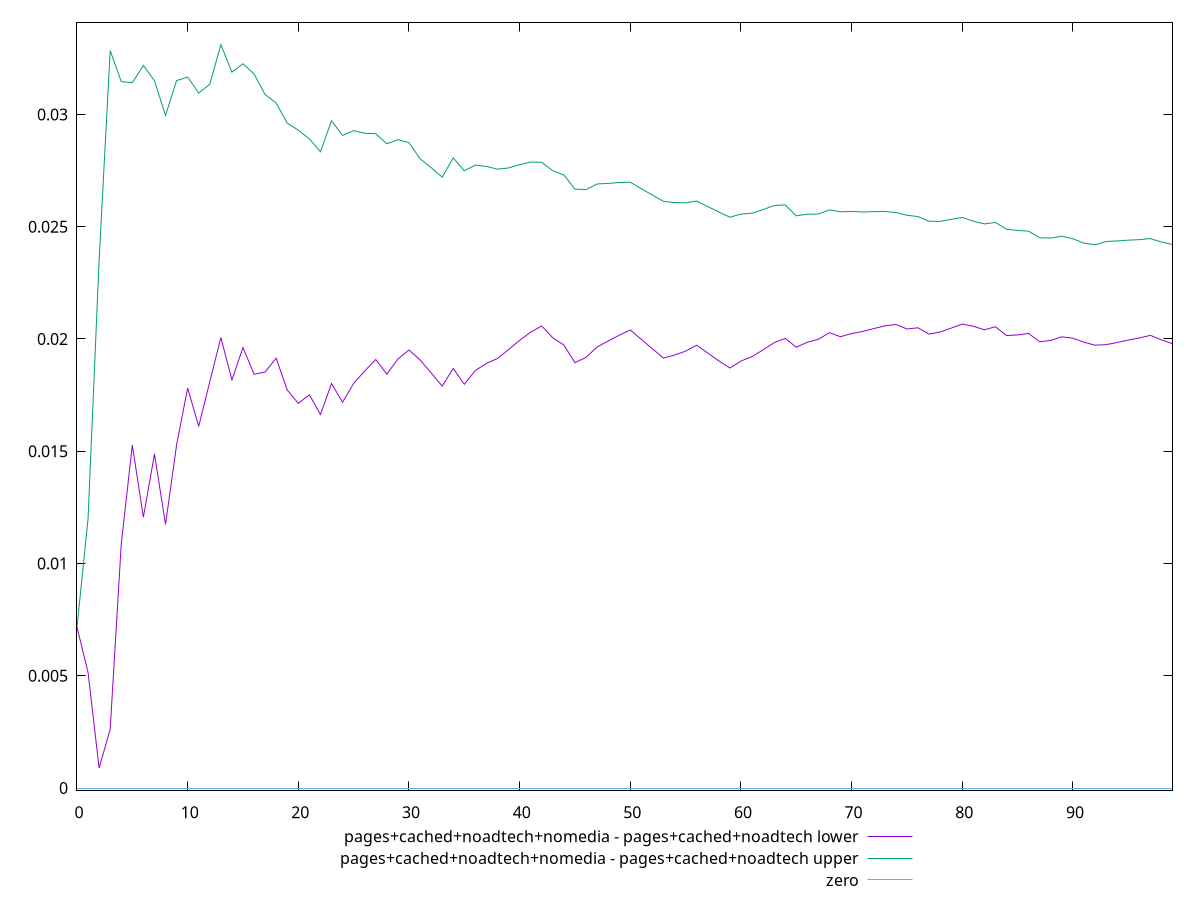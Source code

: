 reset

$pagesCachedNoadtechNomediaPagesCachedNoadtechLower <<EOF
0 0.007167036740792554
1 0.005142051150950976
2 0.0008870716045382941
3 0.0026270771846154672
4 0.010872000408071708
5 0.015269933692259312
6 0.012062649586868006
7 0.014877688493371248
8 0.011745602300415967
9 0.015281244884088559
10 0.01781729456132061
11 0.016107444882351468
12 0.018094769388359355
13 0.020066246806269096
14 0.018179434510279514
15 0.019623001059087663
16 0.018431343934340785
17 0.01852868941744982
18 0.01914424700315545
19 0.01772465158841003
20 0.017136759443872385
21 0.01751463446174203
22 0.01663779027250577
23 0.018016682601536396
24 0.017182138896783217
25 0.018020968979307085
26 0.018575954458623867
27 0.019086264948238146
28 0.01843383235807389
29 0.01911183707933331
30 0.01950960172171022
31 0.01906837407345929
32 0.018495542355464696
33 0.01790236728913007
34 0.01868668832744971
35 0.017982761403803227
36 0.018596669959577844
37 0.018913761057067262
38 0.01913252270918276
39 0.019529130539690104
40 0.019940049123444478
41 0.020307672822308158
42 0.02057925862505594
43 0.020052311776847003
44 0.019732318913932415
45 0.01894367862326543
46 0.019181762925585783
47 0.019643785957613815
48 0.019909382495571105
49 0.020169695950760236
50 0.020401866775760752
51 0.019982609109766902
52 0.0195637349232339
53 0.01915044231950397
54 0.019284615453042147
55 0.019459195444048685
56 0.019723551572323486
57 0.019374590330131537
58 0.019026931285767556
59 0.018705675626320438
60 0.01901543132582528
61 0.0192167278079951
62 0.01951493426382495
63 0.019836380709337416
64 0.020027603367594543
65 0.01963390678645411
66 0.019854771392840198
67 0.01998839369921567
68 0.020281707871108907
69 0.020101452072851477
70 0.020244683726141823
71 0.02033586557252556
72 0.0204649513842028
73 0.020584293133857505
74 0.020647434539934163
75 0.02044765662886103
76 0.020499273007879147
77 0.02021689449088295
78 0.020310130909049286
79 0.020484552246432607
80 0.020662248862178018
81 0.020570510110528045
82 0.020409464960891847
83 0.020545276579878976
84 0.020152729756886957
85 0.02018206516779445
86 0.02024673966717438
87 0.019874728892191815
88 0.019938172368964092
89 0.02009790702293553
90 0.020034512651847317
91 0.019856220511613516
92 0.01972484218046734
93 0.019749013388316007
94 0.01984467849135142
95 0.019953119695898205
96 0.020045014800835845
97 0.020163547760364105
98 0.019959464974723406
99 0.01979264366956464
EOF

$pagesCachedNoadtechNomediaPagesCachedNoadtechUpper <<EOF
0 0.007167036740792554
1 0.012005808033205091
2 0.023528301219600232
3 0.032849442972256615
4 0.031465047200737034
5 0.03141630585280914
6 0.032184260429665906
7 0.031500034160929044
8 0.02996104671660618
9 0.03151059536872058
10 0.031666432895826296
11 0.03095635904332908
12 0.031346092087431054
13 0.033106776806967074
14 0.03188576691929975
15 0.03226090497711674
16 0.03180581116773138
17 0.030886059249061036
18 0.030508479225720503
19 0.029616977720660013
20 0.02929935685139451
21 0.02891391795664736
22 0.02833926546788036
23 0.029719250619054047
24 0.029067283382054
25 0.02928143946471836
26 0.029161774329150625
27 0.029143905003031573
28 0.028694021189512194
29 0.028877262088142758
30 0.028747435633753607
31 0.028027139110456626
32 0.02763504982500197
33 0.02720768618157489
34 0.028071546201768414
35 0.027491979950758083
36 0.027747805163327116
37 0.027687079854995363
38 0.0275627608465061
39 0.02761926688036384
40 0.027763454816712954
41 0.027884168620436307
42 0.027868339761754513
43 0.02749596823304042
44 0.027302240965442245
45 0.026676891592830904
46 0.02665301219590536
47 0.02690602454237304
48 0.02692987731072478
49 0.026969931446981343
50 0.02698488588309464
51 0.026691832056583986
52 0.026411933321137372
53 0.026129058984429798
54 0.026078224380152077
55 0.02606613489424696
56 0.026144301681467128
57 0.025897245697598013
58 0.0256584355334331
59 0.025423340991454803
60 0.025564757938070008
61 0.02560315123041668
62 0.02576431429970821
63 0.02594452949521358
64 0.025974740923110834
65 0.025486853624744836
66 0.02556003765337589
67 0.02556953135536933
68 0.025752204349252333
69 0.025666487540655637
70 0.025680833834095727
71 0.025657199743620438
72 0.025671281189944207
73 0.025680148967528744
74 0.025635735675167037
75 0.02551318085136525
76 0.02545261251543738
77 0.025244889420014106
78 0.025240995414802434
79 0.025328416789805498
80 0.025415679327227908
81 0.025245829371883327
82 0.025125063413072253
83 0.02519203303653589
84 0.02488717714878299
85 0.02483259200374862
86 0.024804250315414004
87 0.024507507276324628
88 0.0244979749909743
89 0.02457794093163505
90 0.024464830606681906
91 0.024269641839617766
92 0.02419361461414603
93 0.024341074476164314
94 0.024367593713614178
95 0.024403639957540676
96 0.02442532340699013
97 0.024472897718550216
98 0.024321264405885046
99 0.02420708621818661
EOF

set key outside below
set xrange [0:99]
set yrange [-0.0001129283954617059:0.034106776806967075]
set trange [-0.0001129283954617059:0.034106776806967075]
set terminal svg size 640, 520 enhanced background rgb 'white'
set output "report_00022_2021-02-20T12:08:46.964Z/meta/scoreEstimate/diff/3_sub_2.svg"

plot $pagesCachedNoadtechNomediaPagesCachedNoadtechLower title "pages+cached+noadtech+nomedia - pages+cached+noadtech lower" with line, \
     $pagesCachedNoadtechNomediaPagesCachedNoadtechUpper title "pages+cached+noadtech+nomedia - pages+cached+noadtech upper" with line, \
     0 title "zero"

reset
